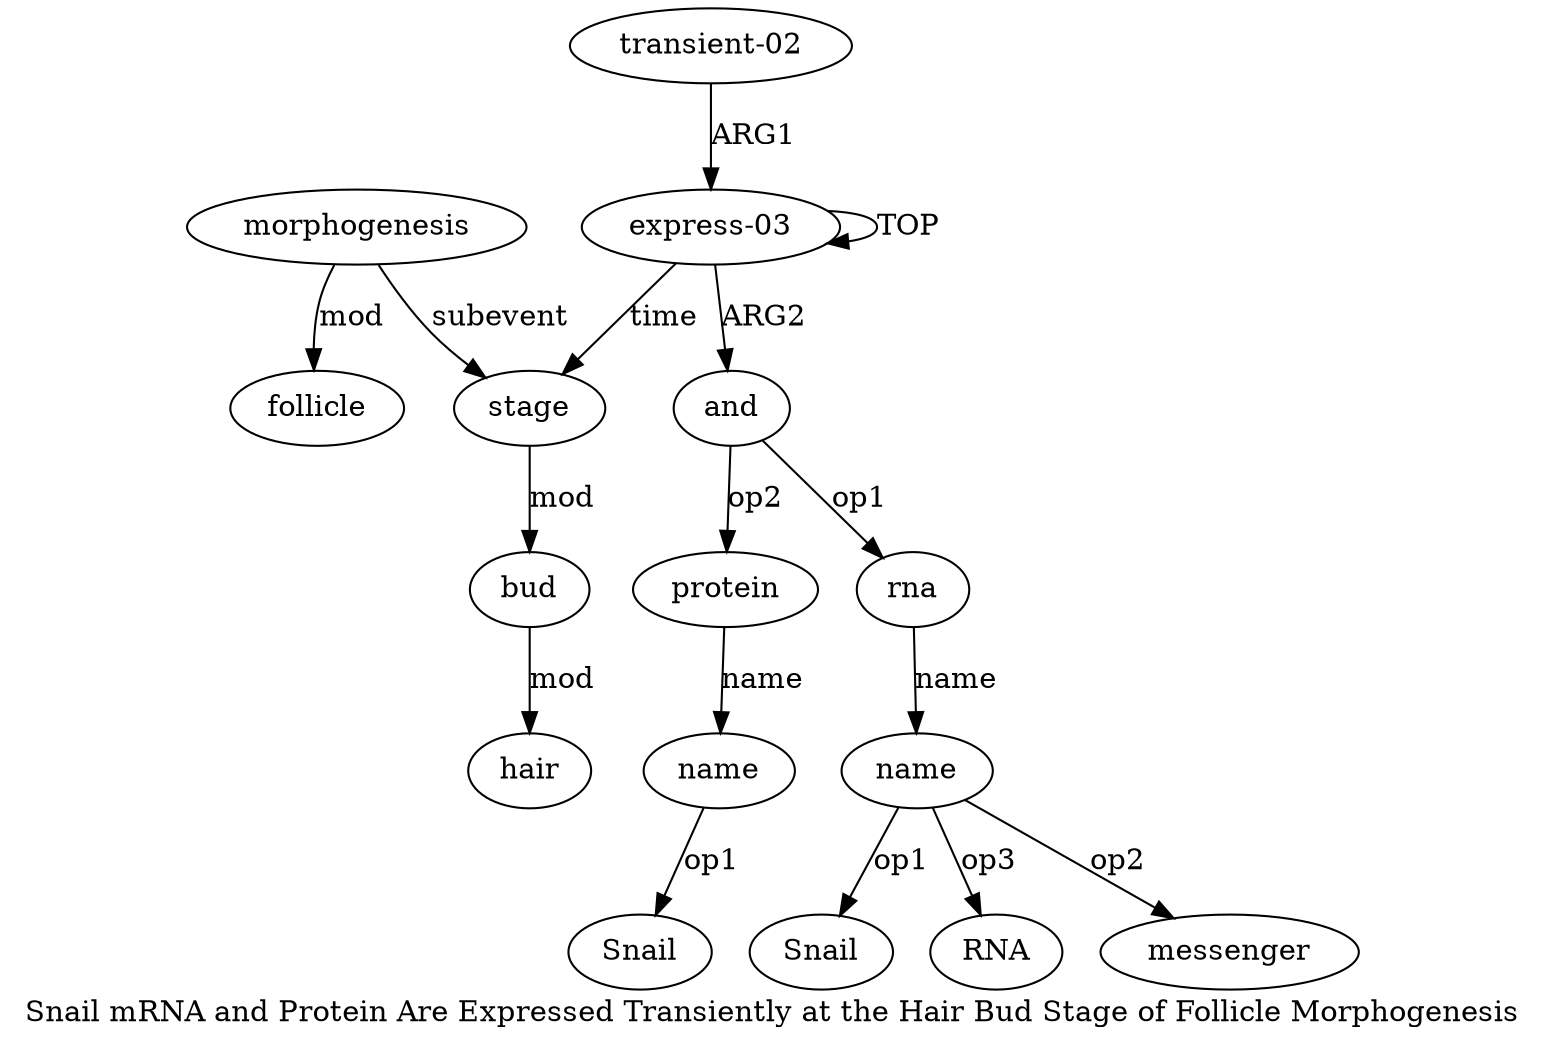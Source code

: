 digraph  {
	graph [label="Snail mRNA and Protein Are Expressed Transiently at the Hair Bud Stage of Follicle Morphogenesis"];
	node [label="\N"];
	"a3 messenger"	 [color=black,
		gold_ind=-1,
		gold_label=messenger,
		label=messenger,
		test_ind=-1,
		test_label=messenger];
	a11	 [color=black,
		gold_ind=11,
		gold_label=hair,
		label=hair,
		test_ind=11,
		test_label=hair];
	a10	 [color=black,
		gold_ind=10,
		gold_label=bud,
		label=bud,
		test_ind=10,
		test_label=bud];
	a10 -> a11 [key=0,
	color=black,
	gold_label=mod,
	label=mod,
	test_label=mod];
"a5 Snail" [color=black,
	gold_ind=-1,
	gold_label=Snail,
	label=Snail,
	test_ind=-1,
	test_label=Snail];
a1 [color=black,
	gold_ind=1,
	gold_label=and,
	label=and,
	test_ind=1,
	test_label=and];
a2 [color=black,
	gold_ind=2,
	gold_label=rna,
	label=rna,
	test_ind=2,
	test_label=rna];
a1 -> a2 [key=0,
color=black,
gold_label=op1,
label=op1,
test_label=op1];
a4 [color=black,
gold_ind=4,
gold_label=protein,
label=protein,
test_ind=4,
test_label=protein];
a1 -> a4 [key=0,
color=black,
gold_label=op2,
label=op2,
test_label=op2];
a0 [color=black,
gold_ind=0,
gold_label="express-03",
label="express-03",
test_ind=0,
test_label="express-03"];
a0 -> a1 [key=0,
color=black,
gold_label=ARG2,
label=ARG2,
test_label=ARG2];
a0 -> a0 [key=0,
color=black,
gold_label=TOP,
label=TOP,
test_label=TOP];
a7 [color=black,
gold_ind=7,
gold_label=stage,
label=stage,
test_ind=7,
test_label=stage];
a0 -> a7 [key=0,
color=black,
gold_label=time,
label=time,
test_label=time];
a3 [color=black,
gold_ind=3,
gold_label=name,
label=name,
test_ind=3,
test_label=name];
a3 -> "a3 messenger" [key=0,
color=black,
gold_label=op2,
label=op2,
test_label=op2];
"a3 Snail" [color=black,
gold_ind=-1,
gold_label=Snail,
label=Snail,
test_ind=-1,
test_label=Snail];
a3 -> "a3 Snail" [key=0,
color=black,
gold_label=op1,
label=op1,
test_label=op1];
"a3 RNA" [color=black,
gold_ind=-1,
gold_label=RNA,
label=RNA,
test_ind=-1,
test_label=RNA];
a3 -> "a3 RNA" [key=0,
color=black,
gold_label=op3,
label=op3,
test_label=op3];
a2 -> a3 [key=0,
color=black,
gold_label=name,
label=name,
test_label=name];
a5 [color=black,
gold_ind=5,
gold_label=name,
label=name,
test_ind=5,
test_label=name];
a5 -> "a5 Snail" [key=0,
color=black,
gold_label=op1,
label=op1,
test_label=op1];
a4 -> a5 [key=0,
color=black,
gold_label=name,
label=name,
test_label=name];
a7 -> a10 [key=0,
color=black,
gold_label=mod,
label=mod,
test_label=mod];
a6 [color=black,
gold_ind=6,
gold_label="transient-02",
label="transient-02",
test_ind=6,
test_label="transient-02"];
a6 -> a0 [key=0,
color=black,
gold_label=ARG1,
label=ARG1,
test_label=ARG1];
a9 [color=black,
gold_ind=9,
gold_label=follicle,
label=follicle,
test_ind=9,
test_label=follicle];
a8 [color=black,
gold_ind=8,
gold_label=morphogenesis,
label=morphogenesis,
test_ind=8,
test_label=morphogenesis];
a8 -> a7 [key=0,
color=black,
gold_label=subevent,
label=subevent,
test_label=subevent];
a8 -> a9 [key=0,
color=black,
gold_label=mod,
label=mod,
test_label=mod];
}
